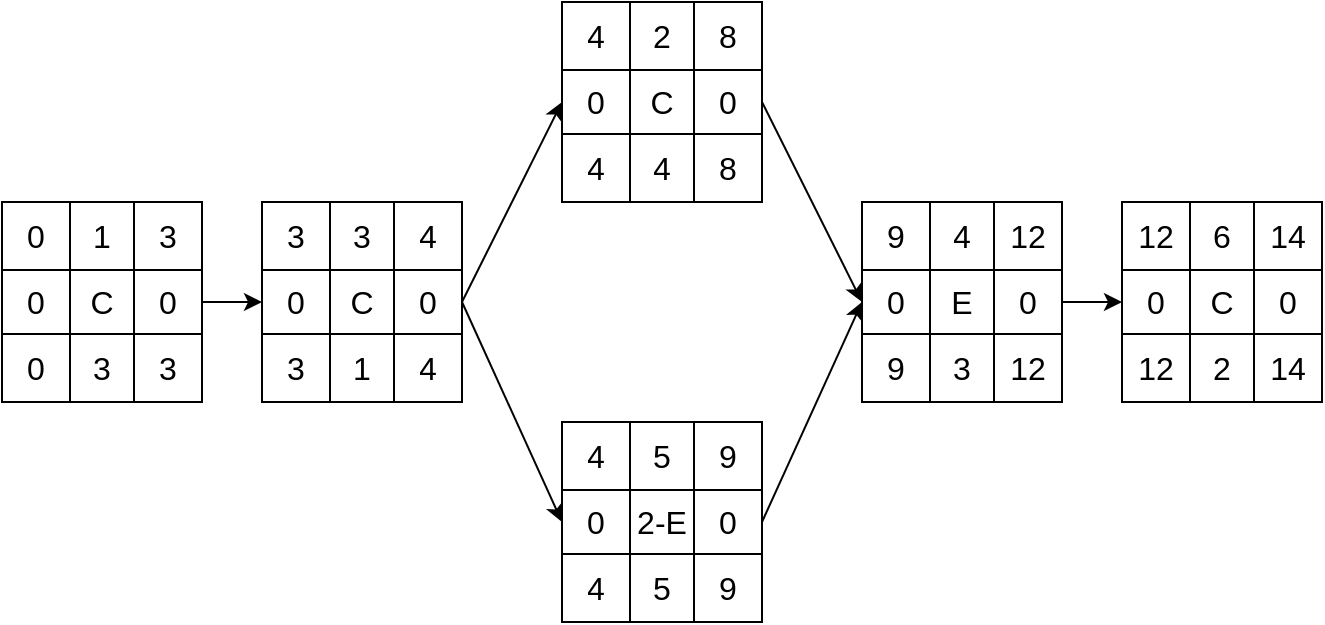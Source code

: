 <mxfile version="24.9.1">
  <diagram name="Page-1" id="bDoiheOzIH_Bc7Evn8Mb">
    <mxGraphModel dx="1050" dy="522" grid="1" gridSize="10" guides="1" tooltips="1" connect="1" arrows="1" fold="1" page="1" pageScale="1" pageWidth="850" pageHeight="1100" math="0" shadow="0">
      <root>
        <mxCell id="0" />
        <mxCell id="1" parent="0" />
        <mxCell id="12ZrEhQPK1PJFxmt8RGr-1" value="" style="shape=table;startSize=0;container=1;collapsible=0;childLayout=tableLayout;fontSize=16;" vertex="1" parent="1">
          <mxGeometry x="70" y="110" width="100" height="100" as="geometry" />
        </mxCell>
        <mxCell id="12ZrEhQPK1PJFxmt8RGr-2" value="" style="shape=tableRow;horizontal=0;startSize=0;swimlaneHead=0;swimlaneBody=0;strokeColor=inherit;top=0;left=0;bottom=0;right=0;collapsible=0;dropTarget=0;fillColor=none;points=[[0,0.5],[1,0.5]];portConstraint=eastwest;fontSize=16;" vertex="1" parent="12ZrEhQPK1PJFxmt8RGr-1">
          <mxGeometry width="100" height="34" as="geometry" />
        </mxCell>
        <mxCell id="12ZrEhQPK1PJFxmt8RGr-3" value="0" style="shape=partialRectangle;html=1;whiteSpace=wrap;connectable=0;strokeColor=inherit;overflow=hidden;fillColor=none;top=0;left=0;bottom=0;right=0;pointerEvents=1;fontSize=16;" vertex="1" parent="12ZrEhQPK1PJFxmt8RGr-2">
          <mxGeometry width="34" height="34" as="geometry">
            <mxRectangle width="34" height="34" as="alternateBounds" />
          </mxGeometry>
        </mxCell>
        <mxCell id="12ZrEhQPK1PJFxmt8RGr-4" value="1" style="shape=partialRectangle;html=1;whiteSpace=wrap;connectable=0;strokeColor=inherit;overflow=hidden;fillColor=none;top=0;left=0;bottom=0;right=0;pointerEvents=1;fontSize=16;" vertex="1" parent="12ZrEhQPK1PJFxmt8RGr-2">
          <mxGeometry x="34" width="32" height="34" as="geometry">
            <mxRectangle width="32" height="34" as="alternateBounds" />
          </mxGeometry>
        </mxCell>
        <mxCell id="12ZrEhQPK1PJFxmt8RGr-5" value="3" style="shape=partialRectangle;html=1;whiteSpace=wrap;connectable=0;strokeColor=inherit;overflow=hidden;fillColor=none;top=0;left=0;bottom=0;right=0;pointerEvents=1;fontSize=16;" vertex="1" parent="12ZrEhQPK1PJFxmt8RGr-2">
          <mxGeometry x="66" width="34" height="34" as="geometry">
            <mxRectangle width="34" height="34" as="alternateBounds" />
          </mxGeometry>
        </mxCell>
        <mxCell id="12ZrEhQPK1PJFxmt8RGr-6" value="" style="shape=tableRow;horizontal=0;startSize=0;swimlaneHead=0;swimlaneBody=0;strokeColor=inherit;top=0;left=0;bottom=0;right=0;collapsible=0;dropTarget=0;fillColor=none;points=[[0,0.5],[1,0.5]];portConstraint=eastwest;fontSize=16;" vertex="1" parent="12ZrEhQPK1PJFxmt8RGr-1">
          <mxGeometry y="34" width="100" height="32" as="geometry" />
        </mxCell>
        <mxCell id="12ZrEhQPK1PJFxmt8RGr-7" value="0" style="shape=partialRectangle;html=1;whiteSpace=wrap;connectable=0;strokeColor=inherit;overflow=hidden;fillColor=none;top=0;left=0;bottom=0;right=0;pointerEvents=1;fontSize=16;" vertex="1" parent="12ZrEhQPK1PJFxmt8RGr-6">
          <mxGeometry width="34" height="32" as="geometry">
            <mxRectangle width="34" height="32" as="alternateBounds" />
          </mxGeometry>
        </mxCell>
        <mxCell id="12ZrEhQPK1PJFxmt8RGr-8" value="C" style="shape=partialRectangle;html=1;whiteSpace=wrap;connectable=0;strokeColor=inherit;overflow=hidden;fillColor=none;top=0;left=0;bottom=0;right=0;pointerEvents=1;fontSize=16;" vertex="1" parent="12ZrEhQPK1PJFxmt8RGr-6">
          <mxGeometry x="34" width="32" height="32" as="geometry">
            <mxRectangle width="32" height="32" as="alternateBounds" />
          </mxGeometry>
        </mxCell>
        <mxCell id="12ZrEhQPK1PJFxmt8RGr-9" value="0" style="shape=partialRectangle;html=1;whiteSpace=wrap;connectable=0;strokeColor=inherit;overflow=hidden;fillColor=none;top=0;left=0;bottom=0;right=0;pointerEvents=1;fontSize=16;" vertex="1" parent="12ZrEhQPK1PJFxmt8RGr-6">
          <mxGeometry x="66" width="34" height="32" as="geometry">
            <mxRectangle width="34" height="32" as="alternateBounds" />
          </mxGeometry>
        </mxCell>
        <mxCell id="12ZrEhQPK1PJFxmt8RGr-10" value="" style="shape=tableRow;horizontal=0;startSize=0;swimlaneHead=0;swimlaneBody=0;strokeColor=inherit;top=0;left=0;bottom=0;right=0;collapsible=0;dropTarget=0;fillColor=none;points=[[0,0.5],[1,0.5]];portConstraint=eastwest;fontSize=16;" vertex="1" parent="12ZrEhQPK1PJFxmt8RGr-1">
          <mxGeometry y="66" width="100" height="34" as="geometry" />
        </mxCell>
        <mxCell id="12ZrEhQPK1PJFxmt8RGr-11" value="0" style="shape=partialRectangle;html=1;whiteSpace=wrap;connectable=0;strokeColor=inherit;overflow=hidden;fillColor=none;top=0;left=0;bottom=0;right=0;pointerEvents=1;fontSize=16;" vertex="1" parent="12ZrEhQPK1PJFxmt8RGr-10">
          <mxGeometry width="34" height="34" as="geometry">
            <mxRectangle width="34" height="34" as="alternateBounds" />
          </mxGeometry>
        </mxCell>
        <mxCell id="12ZrEhQPK1PJFxmt8RGr-12" value="3" style="shape=partialRectangle;html=1;whiteSpace=wrap;connectable=0;strokeColor=inherit;overflow=hidden;fillColor=none;top=0;left=0;bottom=0;right=0;pointerEvents=1;fontSize=16;" vertex="1" parent="12ZrEhQPK1PJFxmt8RGr-10">
          <mxGeometry x="34" width="32" height="34" as="geometry">
            <mxRectangle width="32" height="34" as="alternateBounds" />
          </mxGeometry>
        </mxCell>
        <mxCell id="12ZrEhQPK1PJFxmt8RGr-13" value="3" style="shape=partialRectangle;html=1;whiteSpace=wrap;connectable=0;strokeColor=inherit;overflow=hidden;fillColor=none;top=0;left=0;bottom=0;right=0;pointerEvents=1;fontSize=16;" vertex="1" parent="12ZrEhQPK1PJFxmt8RGr-10">
          <mxGeometry x="66" width="34" height="34" as="geometry">
            <mxRectangle width="34" height="34" as="alternateBounds" />
          </mxGeometry>
        </mxCell>
        <mxCell id="12ZrEhQPK1PJFxmt8RGr-14" value="" style="shape=table;startSize=0;container=1;collapsible=0;childLayout=tableLayout;fontSize=16;" vertex="1" parent="1">
          <mxGeometry x="200" y="110" width="100" height="100" as="geometry" />
        </mxCell>
        <mxCell id="12ZrEhQPK1PJFxmt8RGr-15" value="" style="shape=tableRow;horizontal=0;startSize=0;swimlaneHead=0;swimlaneBody=0;strokeColor=inherit;top=0;left=0;bottom=0;right=0;collapsible=0;dropTarget=0;fillColor=none;points=[[0,0.5],[1,0.5]];portConstraint=eastwest;fontSize=16;" vertex="1" parent="12ZrEhQPK1PJFxmt8RGr-14">
          <mxGeometry width="100" height="34" as="geometry" />
        </mxCell>
        <mxCell id="12ZrEhQPK1PJFxmt8RGr-16" value="3" style="shape=partialRectangle;html=1;whiteSpace=wrap;connectable=0;strokeColor=inherit;overflow=hidden;fillColor=none;top=0;left=0;bottom=0;right=0;pointerEvents=1;fontSize=16;" vertex="1" parent="12ZrEhQPK1PJFxmt8RGr-15">
          <mxGeometry width="34" height="34" as="geometry">
            <mxRectangle width="34" height="34" as="alternateBounds" />
          </mxGeometry>
        </mxCell>
        <mxCell id="12ZrEhQPK1PJFxmt8RGr-17" value="3" style="shape=partialRectangle;html=1;whiteSpace=wrap;connectable=0;strokeColor=inherit;overflow=hidden;fillColor=none;top=0;left=0;bottom=0;right=0;pointerEvents=1;fontSize=16;" vertex="1" parent="12ZrEhQPK1PJFxmt8RGr-15">
          <mxGeometry x="34" width="32" height="34" as="geometry">
            <mxRectangle width="32" height="34" as="alternateBounds" />
          </mxGeometry>
        </mxCell>
        <mxCell id="12ZrEhQPK1PJFxmt8RGr-18" value="4" style="shape=partialRectangle;html=1;whiteSpace=wrap;connectable=0;strokeColor=inherit;overflow=hidden;fillColor=none;top=0;left=0;bottom=0;right=0;pointerEvents=1;fontSize=16;" vertex="1" parent="12ZrEhQPK1PJFxmt8RGr-15">
          <mxGeometry x="66" width="34" height="34" as="geometry">
            <mxRectangle width="34" height="34" as="alternateBounds" />
          </mxGeometry>
        </mxCell>
        <mxCell id="12ZrEhQPK1PJFxmt8RGr-19" value="" style="shape=tableRow;horizontal=0;startSize=0;swimlaneHead=0;swimlaneBody=0;strokeColor=inherit;top=0;left=0;bottom=0;right=0;collapsible=0;dropTarget=0;fillColor=none;points=[[0,0.5],[1,0.5]];portConstraint=eastwest;fontSize=16;" vertex="1" parent="12ZrEhQPK1PJFxmt8RGr-14">
          <mxGeometry y="34" width="100" height="32" as="geometry" />
        </mxCell>
        <mxCell id="12ZrEhQPK1PJFxmt8RGr-20" value="0" style="shape=partialRectangle;html=1;whiteSpace=wrap;connectable=0;strokeColor=inherit;overflow=hidden;fillColor=none;top=0;left=0;bottom=0;right=0;pointerEvents=1;fontSize=16;" vertex="1" parent="12ZrEhQPK1PJFxmt8RGr-19">
          <mxGeometry width="34" height="32" as="geometry">
            <mxRectangle width="34" height="32" as="alternateBounds" />
          </mxGeometry>
        </mxCell>
        <mxCell id="12ZrEhQPK1PJFxmt8RGr-21" value="C" style="shape=partialRectangle;html=1;whiteSpace=wrap;connectable=0;strokeColor=inherit;overflow=hidden;fillColor=none;top=0;left=0;bottom=0;right=0;pointerEvents=1;fontSize=16;" vertex="1" parent="12ZrEhQPK1PJFxmt8RGr-19">
          <mxGeometry x="34" width="32" height="32" as="geometry">
            <mxRectangle width="32" height="32" as="alternateBounds" />
          </mxGeometry>
        </mxCell>
        <mxCell id="12ZrEhQPK1PJFxmt8RGr-22" value="0" style="shape=partialRectangle;html=1;whiteSpace=wrap;connectable=0;strokeColor=inherit;overflow=hidden;fillColor=none;top=0;left=0;bottom=0;right=0;pointerEvents=1;fontSize=16;" vertex="1" parent="12ZrEhQPK1PJFxmt8RGr-19">
          <mxGeometry x="66" width="34" height="32" as="geometry">
            <mxRectangle width="34" height="32" as="alternateBounds" />
          </mxGeometry>
        </mxCell>
        <mxCell id="12ZrEhQPK1PJFxmt8RGr-23" value="" style="shape=tableRow;horizontal=0;startSize=0;swimlaneHead=0;swimlaneBody=0;strokeColor=inherit;top=0;left=0;bottom=0;right=0;collapsible=0;dropTarget=0;fillColor=none;points=[[0,0.5],[1,0.5]];portConstraint=eastwest;fontSize=16;" vertex="1" parent="12ZrEhQPK1PJFxmt8RGr-14">
          <mxGeometry y="66" width="100" height="34" as="geometry" />
        </mxCell>
        <mxCell id="12ZrEhQPK1PJFxmt8RGr-24" value="3" style="shape=partialRectangle;html=1;whiteSpace=wrap;connectable=0;strokeColor=inherit;overflow=hidden;fillColor=none;top=0;left=0;bottom=0;right=0;pointerEvents=1;fontSize=16;" vertex="1" parent="12ZrEhQPK1PJFxmt8RGr-23">
          <mxGeometry width="34" height="34" as="geometry">
            <mxRectangle width="34" height="34" as="alternateBounds" />
          </mxGeometry>
        </mxCell>
        <mxCell id="12ZrEhQPK1PJFxmt8RGr-25" value="1" style="shape=partialRectangle;html=1;whiteSpace=wrap;connectable=0;strokeColor=inherit;overflow=hidden;fillColor=none;top=0;left=0;bottom=0;right=0;pointerEvents=1;fontSize=16;" vertex="1" parent="12ZrEhQPK1PJFxmt8RGr-23">
          <mxGeometry x="34" width="32" height="34" as="geometry">
            <mxRectangle width="32" height="34" as="alternateBounds" />
          </mxGeometry>
        </mxCell>
        <mxCell id="12ZrEhQPK1PJFxmt8RGr-26" value="4" style="shape=partialRectangle;html=1;whiteSpace=wrap;connectable=0;strokeColor=inherit;overflow=hidden;fillColor=none;top=0;left=0;bottom=0;right=0;pointerEvents=1;fontSize=16;" vertex="1" parent="12ZrEhQPK1PJFxmt8RGr-23">
          <mxGeometry x="66" width="34" height="34" as="geometry">
            <mxRectangle width="34" height="34" as="alternateBounds" />
          </mxGeometry>
        </mxCell>
        <mxCell id="12ZrEhQPK1PJFxmt8RGr-83" value="" style="shape=table;startSize=0;container=1;collapsible=0;childLayout=tableLayout;fontSize=16;" vertex="1" parent="12ZrEhQPK1PJFxmt8RGr-23">
          <mxGeometry x="100" width="NaN" height="34" as="geometry">
            <mxRectangle width="NaN" height="34" as="alternateBounds" />
          </mxGeometry>
        </mxCell>
        <mxCell id="12ZrEhQPK1PJFxmt8RGr-84" value="" style="shape=tableRow;horizontal=0;startSize=0;swimlaneHead=0;swimlaneBody=0;strokeColor=inherit;top=0;left=0;bottom=0;right=0;collapsible=0;dropTarget=0;fillColor=none;points=[[0,0.5],[1,0.5]];portConstraint=eastwest;fontSize=16;" vertex="1" visible="0" parent="12ZrEhQPK1PJFxmt8RGr-83">
          <mxGeometry width="100" height="34" as="geometry" />
        </mxCell>
        <mxCell id="12ZrEhQPK1PJFxmt8RGr-85" value="0" style="shape=partialRectangle;html=1;whiteSpace=wrap;connectable=0;strokeColor=inherit;overflow=hidden;fillColor=none;top=0;left=0;bottom=0;right=0;pointerEvents=1;fontSize=16;" vertex="1" parent="12ZrEhQPK1PJFxmt8RGr-84">
          <mxGeometry width="34" height="34" as="geometry">
            <mxRectangle width="34" height="34" as="alternateBounds" />
          </mxGeometry>
        </mxCell>
        <mxCell id="12ZrEhQPK1PJFxmt8RGr-86" value="1" style="shape=partialRectangle;html=1;whiteSpace=wrap;connectable=0;strokeColor=inherit;overflow=hidden;fillColor=none;top=0;left=0;bottom=0;right=0;pointerEvents=1;fontSize=16;" vertex="1" parent="12ZrEhQPK1PJFxmt8RGr-84">
          <mxGeometry x="34" width="32" height="34" as="geometry">
            <mxRectangle width="32" height="34" as="alternateBounds" />
          </mxGeometry>
        </mxCell>
        <mxCell id="12ZrEhQPK1PJFxmt8RGr-87" value="3" style="shape=partialRectangle;html=1;whiteSpace=wrap;connectable=0;strokeColor=inherit;overflow=hidden;fillColor=none;top=0;left=0;bottom=0;right=0;pointerEvents=1;fontSize=16;" vertex="1" parent="12ZrEhQPK1PJFxmt8RGr-84">
          <mxGeometry x="66" width="34" height="34" as="geometry">
            <mxRectangle width="34" height="34" as="alternateBounds" />
          </mxGeometry>
        </mxCell>
        <mxCell id="12ZrEhQPK1PJFxmt8RGr-88" value="" style="shape=tableRow;horizontal=0;startSize=0;swimlaneHead=0;swimlaneBody=0;strokeColor=inherit;top=0;left=0;bottom=0;right=0;collapsible=0;dropTarget=0;fillColor=none;points=[[0,0.5],[1,0.5]];portConstraint=eastwest;fontSize=16;" vertex="1" visible="0" parent="12ZrEhQPK1PJFxmt8RGr-83">
          <mxGeometry y="34" width="100" height="32" as="geometry" />
        </mxCell>
        <mxCell id="12ZrEhQPK1PJFxmt8RGr-89" value="0" style="shape=partialRectangle;html=1;whiteSpace=wrap;connectable=0;strokeColor=inherit;overflow=hidden;fillColor=none;top=0;left=0;bottom=0;right=0;pointerEvents=1;fontSize=16;" vertex="1" parent="12ZrEhQPK1PJFxmt8RGr-88">
          <mxGeometry width="34" height="32" as="geometry">
            <mxRectangle width="34" height="32" as="alternateBounds" />
          </mxGeometry>
        </mxCell>
        <mxCell id="12ZrEhQPK1PJFxmt8RGr-90" value="C" style="shape=partialRectangle;html=1;whiteSpace=wrap;connectable=0;strokeColor=inherit;overflow=hidden;fillColor=none;top=0;left=0;bottom=0;right=0;pointerEvents=1;fontSize=16;" vertex="1" parent="12ZrEhQPK1PJFxmt8RGr-88">
          <mxGeometry x="34" width="32" height="32" as="geometry">
            <mxRectangle width="32" height="32" as="alternateBounds" />
          </mxGeometry>
        </mxCell>
        <mxCell id="12ZrEhQPK1PJFxmt8RGr-91" value="0" style="shape=partialRectangle;html=1;whiteSpace=wrap;connectable=0;strokeColor=inherit;overflow=hidden;fillColor=none;top=0;left=0;bottom=0;right=0;pointerEvents=1;fontSize=16;" vertex="1" parent="12ZrEhQPK1PJFxmt8RGr-88">
          <mxGeometry x="66" width="34" height="32" as="geometry">
            <mxRectangle width="34" height="32" as="alternateBounds" />
          </mxGeometry>
        </mxCell>
        <mxCell id="12ZrEhQPK1PJFxmt8RGr-92" value="" style="shape=tableRow;horizontal=0;startSize=0;swimlaneHead=0;swimlaneBody=0;strokeColor=inherit;top=0;left=0;bottom=0;right=0;collapsible=0;dropTarget=0;fillColor=none;points=[[0,0.5],[1,0.5]];portConstraint=eastwest;fontSize=16;" vertex="1" visible="0" parent="12ZrEhQPK1PJFxmt8RGr-83">
          <mxGeometry y="66" width="100" height="34" as="geometry" />
        </mxCell>
        <mxCell id="12ZrEhQPK1PJFxmt8RGr-93" value="0" style="shape=partialRectangle;html=1;whiteSpace=wrap;connectable=0;strokeColor=inherit;overflow=hidden;fillColor=none;top=0;left=0;bottom=0;right=0;pointerEvents=1;fontSize=16;" vertex="1" parent="12ZrEhQPK1PJFxmt8RGr-92">
          <mxGeometry width="34" height="34" as="geometry">
            <mxRectangle width="34" height="34" as="alternateBounds" />
          </mxGeometry>
        </mxCell>
        <mxCell id="12ZrEhQPK1PJFxmt8RGr-94" value="3" style="shape=partialRectangle;html=1;whiteSpace=wrap;connectable=0;strokeColor=inherit;overflow=hidden;fillColor=none;top=0;left=0;bottom=0;right=0;pointerEvents=1;fontSize=16;" vertex="1" parent="12ZrEhQPK1PJFxmt8RGr-92">
          <mxGeometry x="34" width="32" height="34" as="geometry">
            <mxRectangle width="32" height="34" as="alternateBounds" />
          </mxGeometry>
        </mxCell>
        <mxCell id="12ZrEhQPK1PJFxmt8RGr-95" value="3" style="shape=partialRectangle;html=1;whiteSpace=wrap;connectable=0;strokeColor=inherit;overflow=hidden;fillColor=none;top=0;left=0;bottom=0;right=0;pointerEvents=1;fontSize=16;" vertex="1" parent="12ZrEhQPK1PJFxmt8RGr-92">
          <mxGeometry x="66" width="34" height="34" as="geometry">
            <mxRectangle width="34" height="34" as="alternateBounds" />
          </mxGeometry>
        </mxCell>
        <mxCell id="12ZrEhQPK1PJFxmt8RGr-31" value="" style="shape=table;startSize=0;container=1;collapsible=0;childLayout=tableLayout;fontSize=16;" vertex="1" parent="1">
          <mxGeometry x="350" y="10" width="100" height="100" as="geometry" />
        </mxCell>
        <mxCell id="12ZrEhQPK1PJFxmt8RGr-32" value="" style="shape=tableRow;horizontal=0;startSize=0;swimlaneHead=0;swimlaneBody=0;strokeColor=inherit;top=0;left=0;bottom=0;right=0;collapsible=0;dropTarget=0;fillColor=none;points=[[0,0.5],[1,0.5]];portConstraint=eastwest;fontSize=16;" vertex="1" parent="12ZrEhQPK1PJFxmt8RGr-31">
          <mxGeometry width="100" height="34" as="geometry" />
        </mxCell>
        <mxCell id="12ZrEhQPK1PJFxmt8RGr-33" value="4" style="shape=partialRectangle;html=1;whiteSpace=wrap;connectable=0;strokeColor=inherit;overflow=hidden;fillColor=none;top=0;left=0;bottom=0;right=0;pointerEvents=1;fontSize=16;" vertex="1" parent="12ZrEhQPK1PJFxmt8RGr-32">
          <mxGeometry width="34" height="34" as="geometry">
            <mxRectangle width="34" height="34" as="alternateBounds" />
          </mxGeometry>
        </mxCell>
        <mxCell id="12ZrEhQPK1PJFxmt8RGr-34" value="2" style="shape=partialRectangle;html=1;whiteSpace=wrap;connectable=0;strokeColor=inherit;overflow=hidden;fillColor=none;top=0;left=0;bottom=0;right=0;pointerEvents=1;fontSize=16;" vertex="1" parent="12ZrEhQPK1PJFxmt8RGr-32">
          <mxGeometry x="34" width="32" height="34" as="geometry">
            <mxRectangle width="32" height="34" as="alternateBounds" />
          </mxGeometry>
        </mxCell>
        <mxCell id="12ZrEhQPK1PJFxmt8RGr-35" value="8" style="shape=partialRectangle;html=1;whiteSpace=wrap;connectable=0;strokeColor=inherit;overflow=hidden;fillColor=none;top=0;left=0;bottom=0;right=0;pointerEvents=1;fontSize=16;" vertex="1" parent="12ZrEhQPK1PJFxmt8RGr-32">
          <mxGeometry x="66" width="34" height="34" as="geometry">
            <mxRectangle width="34" height="34" as="alternateBounds" />
          </mxGeometry>
        </mxCell>
        <mxCell id="12ZrEhQPK1PJFxmt8RGr-36" value="" style="shape=tableRow;horizontal=0;startSize=0;swimlaneHead=0;swimlaneBody=0;strokeColor=inherit;top=0;left=0;bottom=0;right=0;collapsible=0;dropTarget=0;fillColor=none;points=[[0,0.5],[1,0.5]];portConstraint=eastwest;fontSize=16;" vertex="1" parent="12ZrEhQPK1PJFxmt8RGr-31">
          <mxGeometry y="34" width="100" height="32" as="geometry" />
        </mxCell>
        <mxCell id="12ZrEhQPK1PJFxmt8RGr-37" value="0" style="shape=partialRectangle;html=1;whiteSpace=wrap;connectable=0;strokeColor=inherit;overflow=hidden;fillColor=none;top=0;left=0;bottom=0;right=0;pointerEvents=1;fontSize=16;" vertex="1" parent="12ZrEhQPK1PJFxmt8RGr-36">
          <mxGeometry width="34" height="32" as="geometry">
            <mxRectangle width="34" height="32" as="alternateBounds" />
          </mxGeometry>
        </mxCell>
        <mxCell id="12ZrEhQPK1PJFxmt8RGr-38" value="C" style="shape=partialRectangle;html=1;whiteSpace=wrap;connectable=0;strokeColor=inherit;overflow=hidden;fillColor=none;top=0;left=0;bottom=0;right=0;pointerEvents=1;fontSize=16;" vertex="1" parent="12ZrEhQPK1PJFxmt8RGr-36">
          <mxGeometry x="34" width="32" height="32" as="geometry">
            <mxRectangle width="32" height="32" as="alternateBounds" />
          </mxGeometry>
        </mxCell>
        <mxCell id="12ZrEhQPK1PJFxmt8RGr-39" value="0" style="shape=partialRectangle;html=1;whiteSpace=wrap;connectable=0;strokeColor=inherit;overflow=hidden;fillColor=none;top=0;left=0;bottom=0;right=0;pointerEvents=1;fontSize=16;" vertex="1" parent="12ZrEhQPK1PJFxmt8RGr-36">
          <mxGeometry x="66" width="34" height="32" as="geometry">
            <mxRectangle width="34" height="32" as="alternateBounds" />
          </mxGeometry>
        </mxCell>
        <mxCell id="12ZrEhQPK1PJFxmt8RGr-40" value="" style="shape=tableRow;horizontal=0;startSize=0;swimlaneHead=0;swimlaneBody=0;strokeColor=inherit;top=0;left=0;bottom=0;right=0;collapsible=0;dropTarget=0;fillColor=none;points=[[0,0.5],[1,0.5]];portConstraint=eastwest;fontSize=16;" vertex="1" parent="12ZrEhQPK1PJFxmt8RGr-31">
          <mxGeometry y="66" width="100" height="34" as="geometry" />
        </mxCell>
        <mxCell id="12ZrEhQPK1PJFxmt8RGr-41" value="4" style="shape=partialRectangle;html=1;whiteSpace=wrap;connectable=0;strokeColor=inherit;overflow=hidden;fillColor=none;top=0;left=0;bottom=0;right=0;pointerEvents=1;fontSize=16;" vertex="1" parent="12ZrEhQPK1PJFxmt8RGr-40">
          <mxGeometry width="34" height="34" as="geometry">
            <mxRectangle width="34" height="34" as="alternateBounds" />
          </mxGeometry>
        </mxCell>
        <mxCell id="12ZrEhQPK1PJFxmt8RGr-42" value="4" style="shape=partialRectangle;html=1;whiteSpace=wrap;connectable=0;strokeColor=inherit;overflow=hidden;fillColor=none;top=0;left=0;bottom=0;right=0;pointerEvents=1;fontSize=16;" vertex="1" parent="12ZrEhQPK1PJFxmt8RGr-40">
          <mxGeometry x="34" width="32" height="34" as="geometry">
            <mxRectangle width="32" height="34" as="alternateBounds" />
          </mxGeometry>
        </mxCell>
        <mxCell id="12ZrEhQPK1PJFxmt8RGr-43" value="8" style="shape=partialRectangle;html=1;whiteSpace=wrap;connectable=0;strokeColor=inherit;overflow=hidden;fillColor=none;top=0;left=0;bottom=0;right=0;pointerEvents=1;fontSize=16;" vertex="1" parent="12ZrEhQPK1PJFxmt8RGr-40">
          <mxGeometry x="66" width="34" height="34" as="geometry">
            <mxRectangle width="34" height="34" as="alternateBounds" />
          </mxGeometry>
        </mxCell>
        <mxCell id="12ZrEhQPK1PJFxmt8RGr-44" value="" style="shape=table;startSize=0;container=1;collapsible=0;childLayout=tableLayout;fontSize=16;" vertex="1" parent="1">
          <mxGeometry x="350" y="220" width="100" height="100" as="geometry" />
        </mxCell>
        <mxCell id="12ZrEhQPK1PJFxmt8RGr-45" value="" style="shape=tableRow;horizontal=0;startSize=0;swimlaneHead=0;swimlaneBody=0;strokeColor=inherit;top=0;left=0;bottom=0;right=0;collapsible=0;dropTarget=0;fillColor=none;points=[[0,0.5],[1,0.5]];portConstraint=eastwest;fontSize=16;" vertex="1" parent="12ZrEhQPK1PJFxmt8RGr-44">
          <mxGeometry width="100" height="34" as="geometry" />
        </mxCell>
        <mxCell id="12ZrEhQPK1PJFxmt8RGr-46" value="4" style="shape=partialRectangle;html=1;whiteSpace=wrap;connectable=0;strokeColor=inherit;overflow=hidden;fillColor=none;top=0;left=0;bottom=0;right=0;pointerEvents=1;fontSize=16;" vertex="1" parent="12ZrEhQPK1PJFxmt8RGr-45">
          <mxGeometry width="34" height="34" as="geometry">
            <mxRectangle width="34" height="34" as="alternateBounds" />
          </mxGeometry>
        </mxCell>
        <mxCell id="12ZrEhQPK1PJFxmt8RGr-47" value="5" style="shape=partialRectangle;html=1;whiteSpace=wrap;connectable=0;strokeColor=inherit;overflow=hidden;fillColor=none;top=0;left=0;bottom=0;right=0;pointerEvents=1;fontSize=16;" vertex="1" parent="12ZrEhQPK1PJFxmt8RGr-45">
          <mxGeometry x="34" width="32" height="34" as="geometry">
            <mxRectangle width="32" height="34" as="alternateBounds" />
          </mxGeometry>
        </mxCell>
        <mxCell id="12ZrEhQPK1PJFxmt8RGr-48" value="9" style="shape=partialRectangle;html=1;whiteSpace=wrap;connectable=0;strokeColor=inherit;overflow=hidden;fillColor=none;top=0;left=0;bottom=0;right=0;pointerEvents=1;fontSize=16;" vertex="1" parent="12ZrEhQPK1PJFxmt8RGr-45">
          <mxGeometry x="66" width="34" height="34" as="geometry">
            <mxRectangle width="34" height="34" as="alternateBounds" />
          </mxGeometry>
        </mxCell>
        <mxCell id="12ZrEhQPK1PJFxmt8RGr-49" value="" style="shape=tableRow;horizontal=0;startSize=0;swimlaneHead=0;swimlaneBody=0;strokeColor=inherit;top=0;left=0;bottom=0;right=0;collapsible=0;dropTarget=0;fillColor=none;points=[[0,0.5],[1,0.5]];portConstraint=eastwest;fontSize=16;" vertex="1" parent="12ZrEhQPK1PJFxmt8RGr-44">
          <mxGeometry y="34" width="100" height="32" as="geometry" />
        </mxCell>
        <mxCell id="12ZrEhQPK1PJFxmt8RGr-50" value="0" style="shape=partialRectangle;html=1;whiteSpace=wrap;connectable=0;strokeColor=inherit;overflow=hidden;fillColor=none;top=0;left=0;bottom=0;right=0;pointerEvents=1;fontSize=16;" vertex="1" parent="12ZrEhQPK1PJFxmt8RGr-49">
          <mxGeometry width="34" height="32" as="geometry">
            <mxRectangle width="34" height="32" as="alternateBounds" />
          </mxGeometry>
        </mxCell>
        <mxCell id="12ZrEhQPK1PJFxmt8RGr-51" value="2-E" style="shape=partialRectangle;html=1;whiteSpace=wrap;connectable=0;strokeColor=inherit;overflow=hidden;fillColor=none;top=0;left=0;bottom=0;right=0;pointerEvents=1;fontSize=16;" vertex="1" parent="12ZrEhQPK1PJFxmt8RGr-49">
          <mxGeometry x="34" width="32" height="32" as="geometry">
            <mxRectangle width="32" height="32" as="alternateBounds" />
          </mxGeometry>
        </mxCell>
        <mxCell id="12ZrEhQPK1PJFxmt8RGr-52" value="0" style="shape=partialRectangle;html=1;whiteSpace=wrap;connectable=0;strokeColor=inherit;overflow=hidden;fillColor=none;top=0;left=0;bottom=0;right=0;pointerEvents=1;fontSize=16;" vertex="1" parent="12ZrEhQPK1PJFxmt8RGr-49">
          <mxGeometry x="66" width="34" height="32" as="geometry">
            <mxRectangle width="34" height="32" as="alternateBounds" />
          </mxGeometry>
        </mxCell>
        <mxCell id="12ZrEhQPK1PJFxmt8RGr-53" value="" style="shape=tableRow;horizontal=0;startSize=0;swimlaneHead=0;swimlaneBody=0;strokeColor=inherit;top=0;left=0;bottom=0;right=0;collapsible=0;dropTarget=0;fillColor=none;points=[[0,0.5],[1,0.5]];portConstraint=eastwest;fontSize=16;" vertex="1" parent="12ZrEhQPK1PJFxmt8RGr-44">
          <mxGeometry y="66" width="100" height="34" as="geometry" />
        </mxCell>
        <mxCell id="12ZrEhQPK1PJFxmt8RGr-54" value="4" style="shape=partialRectangle;html=1;whiteSpace=wrap;connectable=0;strokeColor=inherit;overflow=hidden;fillColor=none;top=0;left=0;bottom=0;right=0;pointerEvents=1;fontSize=16;" vertex="1" parent="12ZrEhQPK1PJFxmt8RGr-53">
          <mxGeometry width="34" height="34" as="geometry">
            <mxRectangle width="34" height="34" as="alternateBounds" />
          </mxGeometry>
        </mxCell>
        <mxCell id="12ZrEhQPK1PJFxmt8RGr-55" value="5" style="shape=partialRectangle;html=1;whiteSpace=wrap;connectable=0;strokeColor=inherit;overflow=hidden;fillColor=none;top=0;left=0;bottom=0;right=0;pointerEvents=1;fontSize=16;" vertex="1" parent="12ZrEhQPK1PJFxmt8RGr-53">
          <mxGeometry x="34" width="32" height="34" as="geometry">
            <mxRectangle width="32" height="34" as="alternateBounds" />
          </mxGeometry>
        </mxCell>
        <mxCell id="12ZrEhQPK1PJFxmt8RGr-56" value="9" style="shape=partialRectangle;html=1;whiteSpace=wrap;connectable=0;strokeColor=inherit;overflow=hidden;fillColor=none;top=0;left=0;bottom=0;right=0;pointerEvents=1;fontSize=16;" vertex="1" parent="12ZrEhQPK1PJFxmt8RGr-53">
          <mxGeometry x="66" width="34" height="34" as="geometry">
            <mxRectangle width="34" height="34" as="alternateBounds" />
          </mxGeometry>
        </mxCell>
        <mxCell id="12ZrEhQPK1PJFxmt8RGr-57" value="" style="shape=table;startSize=0;container=1;collapsible=0;childLayout=tableLayout;fontSize=16;" vertex="1" parent="1">
          <mxGeometry x="500" y="110" width="100" height="100" as="geometry" />
        </mxCell>
        <mxCell id="12ZrEhQPK1PJFxmt8RGr-58" value="" style="shape=tableRow;horizontal=0;startSize=0;swimlaneHead=0;swimlaneBody=0;strokeColor=inherit;top=0;left=0;bottom=0;right=0;collapsible=0;dropTarget=0;fillColor=none;points=[[0,0.5],[1,0.5]];portConstraint=eastwest;fontSize=16;" vertex="1" parent="12ZrEhQPK1PJFxmt8RGr-57">
          <mxGeometry width="100" height="34" as="geometry" />
        </mxCell>
        <mxCell id="12ZrEhQPK1PJFxmt8RGr-59" value="9" style="shape=partialRectangle;html=1;whiteSpace=wrap;connectable=0;strokeColor=inherit;overflow=hidden;fillColor=none;top=0;left=0;bottom=0;right=0;pointerEvents=1;fontSize=16;" vertex="1" parent="12ZrEhQPK1PJFxmt8RGr-58">
          <mxGeometry width="34" height="34" as="geometry">
            <mxRectangle width="34" height="34" as="alternateBounds" />
          </mxGeometry>
        </mxCell>
        <mxCell id="12ZrEhQPK1PJFxmt8RGr-60" value="4" style="shape=partialRectangle;html=1;whiteSpace=wrap;connectable=0;strokeColor=inherit;overflow=hidden;fillColor=none;top=0;left=0;bottom=0;right=0;pointerEvents=1;fontSize=16;" vertex="1" parent="12ZrEhQPK1PJFxmt8RGr-58">
          <mxGeometry x="34" width="32" height="34" as="geometry">
            <mxRectangle width="32" height="34" as="alternateBounds" />
          </mxGeometry>
        </mxCell>
        <mxCell id="12ZrEhQPK1PJFxmt8RGr-61" value="12" style="shape=partialRectangle;html=1;whiteSpace=wrap;connectable=0;strokeColor=inherit;overflow=hidden;fillColor=none;top=0;left=0;bottom=0;right=0;pointerEvents=1;fontSize=16;" vertex="1" parent="12ZrEhQPK1PJFxmt8RGr-58">
          <mxGeometry x="66" width="34" height="34" as="geometry">
            <mxRectangle width="34" height="34" as="alternateBounds" />
          </mxGeometry>
        </mxCell>
        <mxCell id="12ZrEhQPK1PJFxmt8RGr-62" value="" style="shape=tableRow;horizontal=0;startSize=0;swimlaneHead=0;swimlaneBody=0;strokeColor=inherit;top=0;left=0;bottom=0;right=0;collapsible=0;dropTarget=0;fillColor=none;points=[[0,0.5],[1,0.5]];portConstraint=eastwest;fontSize=16;" vertex="1" parent="12ZrEhQPK1PJFxmt8RGr-57">
          <mxGeometry y="34" width="100" height="32" as="geometry" />
        </mxCell>
        <mxCell id="12ZrEhQPK1PJFxmt8RGr-63" value="0" style="shape=partialRectangle;html=1;whiteSpace=wrap;connectable=0;strokeColor=inherit;overflow=hidden;fillColor=none;top=0;left=0;bottom=0;right=0;pointerEvents=1;fontSize=16;" vertex="1" parent="12ZrEhQPK1PJFxmt8RGr-62">
          <mxGeometry width="34" height="32" as="geometry">
            <mxRectangle width="34" height="32" as="alternateBounds" />
          </mxGeometry>
        </mxCell>
        <mxCell id="12ZrEhQPK1PJFxmt8RGr-64" value="E" style="shape=partialRectangle;html=1;whiteSpace=wrap;connectable=0;strokeColor=inherit;overflow=hidden;fillColor=none;top=0;left=0;bottom=0;right=0;pointerEvents=1;fontSize=16;" vertex="1" parent="12ZrEhQPK1PJFxmt8RGr-62">
          <mxGeometry x="34" width="32" height="32" as="geometry">
            <mxRectangle width="32" height="32" as="alternateBounds" />
          </mxGeometry>
        </mxCell>
        <mxCell id="12ZrEhQPK1PJFxmt8RGr-65" value="0" style="shape=partialRectangle;html=1;whiteSpace=wrap;connectable=0;strokeColor=inherit;overflow=hidden;fillColor=none;top=0;left=0;bottom=0;right=0;pointerEvents=1;fontSize=16;" vertex="1" parent="12ZrEhQPK1PJFxmt8RGr-62">
          <mxGeometry x="66" width="34" height="32" as="geometry">
            <mxRectangle width="34" height="32" as="alternateBounds" />
          </mxGeometry>
        </mxCell>
        <mxCell id="12ZrEhQPK1PJFxmt8RGr-66" value="" style="shape=tableRow;horizontal=0;startSize=0;swimlaneHead=0;swimlaneBody=0;strokeColor=inherit;top=0;left=0;bottom=0;right=0;collapsible=0;dropTarget=0;fillColor=none;points=[[0,0.5],[1,0.5]];portConstraint=eastwest;fontSize=16;" vertex="1" parent="12ZrEhQPK1PJFxmt8RGr-57">
          <mxGeometry y="66" width="100" height="34" as="geometry" />
        </mxCell>
        <mxCell id="12ZrEhQPK1PJFxmt8RGr-67" value="9" style="shape=partialRectangle;html=1;whiteSpace=wrap;connectable=0;strokeColor=inherit;overflow=hidden;fillColor=none;top=0;left=0;bottom=0;right=0;pointerEvents=1;fontSize=16;" vertex="1" parent="12ZrEhQPK1PJFxmt8RGr-66">
          <mxGeometry width="34" height="34" as="geometry">
            <mxRectangle width="34" height="34" as="alternateBounds" />
          </mxGeometry>
        </mxCell>
        <mxCell id="12ZrEhQPK1PJFxmt8RGr-68" value="3" style="shape=partialRectangle;html=1;whiteSpace=wrap;connectable=0;strokeColor=inherit;overflow=hidden;fillColor=none;top=0;left=0;bottom=0;right=0;pointerEvents=1;fontSize=16;" vertex="1" parent="12ZrEhQPK1PJFxmt8RGr-66">
          <mxGeometry x="34" width="32" height="34" as="geometry">
            <mxRectangle width="32" height="34" as="alternateBounds" />
          </mxGeometry>
        </mxCell>
        <mxCell id="12ZrEhQPK1PJFxmt8RGr-69" value="12" style="shape=partialRectangle;html=1;whiteSpace=wrap;connectable=0;strokeColor=inherit;overflow=hidden;fillColor=none;top=0;left=0;bottom=0;right=0;pointerEvents=1;fontSize=16;" vertex="1" parent="12ZrEhQPK1PJFxmt8RGr-66">
          <mxGeometry x="66" width="34" height="34" as="geometry">
            <mxRectangle width="34" height="34" as="alternateBounds" />
          </mxGeometry>
        </mxCell>
        <mxCell id="12ZrEhQPK1PJFxmt8RGr-70" value="" style="shape=table;startSize=0;container=1;collapsible=0;childLayout=tableLayout;fontSize=16;" vertex="1" parent="1">
          <mxGeometry x="630" y="110" width="100" height="100" as="geometry" />
        </mxCell>
        <mxCell id="12ZrEhQPK1PJFxmt8RGr-71" value="" style="shape=tableRow;horizontal=0;startSize=0;swimlaneHead=0;swimlaneBody=0;strokeColor=inherit;top=0;left=0;bottom=0;right=0;collapsible=0;dropTarget=0;fillColor=none;points=[[0,0.5],[1,0.5]];portConstraint=eastwest;fontSize=16;" vertex="1" parent="12ZrEhQPK1PJFxmt8RGr-70">
          <mxGeometry width="100" height="34" as="geometry" />
        </mxCell>
        <mxCell id="12ZrEhQPK1PJFxmt8RGr-72" value="12" style="shape=partialRectangle;html=1;whiteSpace=wrap;connectable=0;strokeColor=inherit;overflow=hidden;fillColor=none;top=0;left=0;bottom=0;right=0;pointerEvents=1;fontSize=16;" vertex="1" parent="12ZrEhQPK1PJFxmt8RGr-71">
          <mxGeometry width="34" height="34" as="geometry">
            <mxRectangle width="34" height="34" as="alternateBounds" />
          </mxGeometry>
        </mxCell>
        <mxCell id="12ZrEhQPK1PJFxmt8RGr-73" value="6" style="shape=partialRectangle;html=1;whiteSpace=wrap;connectable=0;strokeColor=inherit;overflow=hidden;fillColor=none;top=0;left=0;bottom=0;right=0;pointerEvents=1;fontSize=16;" vertex="1" parent="12ZrEhQPK1PJFxmt8RGr-71">
          <mxGeometry x="34" width="32" height="34" as="geometry">
            <mxRectangle width="32" height="34" as="alternateBounds" />
          </mxGeometry>
        </mxCell>
        <mxCell id="12ZrEhQPK1PJFxmt8RGr-74" value="14" style="shape=partialRectangle;html=1;whiteSpace=wrap;connectable=0;strokeColor=inherit;overflow=hidden;fillColor=none;top=0;left=0;bottom=0;right=0;pointerEvents=1;fontSize=16;" vertex="1" parent="12ZrEhQPK1PJFxmt8RGr-71">
          <mxGeometry x="66" width="34" height="34" as="geometry">
            <mxRectangle width="34" height="34" as="alternateBounds" />
          </mxGeometry>
        </mxCell>
        <mxCell id="12ZrEhQPK1PJFxmt8RGr-75" value="" style="shape=tableRow;horizontal=0;startSize=0;swimlaneHead=0;swimlaneBody=0;strokeColor=inherit;top=0;left=0;bottom=0;right=0;collapsible=0;dropTarget=0;fillColor=none;points=[[0,0.5],[1,0.5]];portConstraint=eastwest;fontSize=16;" vertex="1" parent="12ZrEhQPK1PJFxmt8RGr-70">
          <mxGeometry y="34" width="100" height="32" as="geometry" />
        </mxCell>
        <mxCell id="12ZrEhQPK1PJFxmt8RGr-76" value="0" style="shape=partialRectangle;html=1;whiteSpace=wrap;connectable=0;strokeColor=inherit;overflow=hidden;fillColor=none;top=0;left=0;bottom=0;right=0;pointerEvents=1;fontSize=16;" vertex="1" parent="12ZrEhQPK1PJFxmt8RGr-75">
          <mxGeometry width="34" height="32" as="geometry">
            <mxRectangle width="34" height="32" as="alternateBounds" />
          </mxGeometry>
        </mxCell>
        <mxCell id="12ZrEhQPK1PJFxmt8RGr-77" value="C" style="shape=partialRectangle;html=1;whiteSpace=wrap;connectable=0;strokeColor=inherit;overflow=hidden;fillColor=none;top=0;left=0;bottom=0;right=0;pointerEvents=1;fontSize=16;" vertex="1" parent="12ZrEhQPK1PJFxmt8RGr-75">
          <mxGeometry x="34" width="32" height="32" as="geometry">
            <mxRectangle width="32" height="32" as="alternateBounds" />
          </mxGeometry>
        </mxCell>
        <mxCell id="12ZrEhQPK1PJFxmt8RGr-78" value="0" style="shape=partialRectangle;html=1;whiteSpace=wrap;connectable=0;strokeColor=inherit;overflow=hidden;fillColor=none;top=0;left=0;bottom=0;right=0;pointerEvents=1;fontSize=16;" vertex="1" parent="12ZrEhQPK1PJFxmt8RGr-75">
          <mxGeometry x="66" width="34" height="32" as="geometry">
            <mxRectangle width="34" height="32" as="alternateBounds" />
          </mxGeometry>
        </mxCell>
        <mxCell id="12ZrEhQPK1PJFxmt8RGr-79" value="" style="shape=tableRow;horizontal=0;startSize=0;swimlaneHead=0;swimlaneBody=0;strokeColor=inherit;top=0;left=0;bottom=0;right=0;collapsible=0;dropTarget=0;fillColor=none;points=[[0,0.5],[1,0.5]];portConstraint=eastwest;fontSize=16;" vertex="1" parent="12ZrEhQPK1PJFxmt8RGr-70">
          <mxGeometry y="66" width="100" height="34" as="geometry" />
        </mxCell>
        <mxCell id="12ZrEhQPK1PJFxmt8RGr-80" value="12" style="shape=partialRectangle;html=1;whiteSpace=wrap;connectable=0;strokeColor=inherit;overflow=hidden;fillColor=none;top=0;left=0;bottom=0;right=0;pointerEvents=1;fontSize=16;" vertex="1" parent="12ZrEhQPK1PJFxmt8RGr-79">
          <mxGeometry width="34" height="34" as="geometry">
            <mxRectangle width="34" height="34" as="alternateBounds" />
          </mxGeometry>
        </mxCell>
        <mxCell id="12ZrEhQPK1PJFxmt8RGr-81" value="2" style="shape=partialRectangle;html=1;whiteSpace=wrap;connectable=0;strokeColor=inherit;overflow=hidden;fillColor=none;top=0;left=0;bottom=0;right=0;pointerEvents=1;fontSize=16;" vertex="1" parent="12ZrEhQPK1PJFxmt8RGr-79">
          <mxGeometry x="34" width="32" height="34" as="geometry">
            <mxRectangle width="32" height="34" as="alternateBounds" />
          </mxGeometry>
        </mxCell>
        <mxCell id="12ZrEhQPK1PJFxmt8RGr-82" value="14" style="shape=partialRectangle;html=1;whiteSpace=wrap;connectable=0;strokeColor=inherit;overflow=hidden;fillColor=none;top=0;left=0;bottom=0;right=0;pointerEvents=1;fontSize=16;" vertex="1" parent="12ZrEhQPK1PJFxmt8RGr-79">
          <mxGeometry x="66" width="34" height="34" as="geometry">
            <mxRectangle width="34" height="34" as="alternateBounds" />
          </mxGeometry>
        </mxCell>
        <mxCell id="12ZrEhQPK1PJFxmt8RGr-96" value="" style="endArrow=classic;html=1;rounded=0;exitX=1;exitY=0.5;exitDx=0;exitDy=0;entryX=0;entryY=0.5;entryDx=0;entryDy=0;" edge="1" parent="1" source="12ZrEhQPK1PJFxmt8RGr-6" target="12ZrEhQPK1PJFxmt8RGr-19">
          <mxGeometry width="50" height="50" relative="1" as="geometry">
            <mxPoint x="170" y="350" as="sourcePoint" />
            <mxPoint x="220" y="300" as="targetPoint" />
          </mxGeometry>
        </mxCell>
        <mxCell id="12ZrEhQPK1PJFxmt8RGr-97" value="" style="endArrow=classic;html=1;rounded=0;entryX=0;entryY=0.5;entryDx=0;entryDy=0;exitX=1;exitY=0.5;exitDx=0;exitDy=0;" edge="1" parent="1" source="12ZrEhQPK1PJFxmt8RGr-19" target="12ZrEhQPK1PJFxmt8RGr-36">
          <mxGeometry width="50" height="50" relative="1" as="geometry">
            <mxPoint x="290" y="310" as="sourcePoint" />
            <mxPoint x="340" y="260" as="targetPoint" />
          </mxGeometry>
        </mxCell>
        <mxCell id="12ZrEhQPK1PJFxmt8RGr-98" value="" style="endArrow=classic;html=1;rounded=0;entryX=0;entryY=0.5;entryDx=0;entryDy=0;exitX=1;exitY=0.5;exitDx=0;exitDy=0;" edge="1" parent="1" source="12ZrEhQPK1PJFxmt8RGr-19" target="12ZrEhQPK1PJFxmt8RGr-49">
          <mxGeometry width="50" height="50" relative="1" as="geometry">
            <mxPoint x="190" y="290" as="sourcePoint" />
            <mxPoint x="240" y="240" as="targetPoint" />
          </mxGeometry>
        </mxCell>
        <mxCell id="12ZrEhQPK1PJFxmt8RGr-99" value="" style="endArrow=classic;html=1;rounded=0;entryX=0;entryY=0.5;entryDx=0;entryDy=0;exitX=1;exitY=0.5;exitDx=0;exitDy=0;" edge="1" parent="1" source="12ZrEhQPK1PJFxmt8RGr-49" target="12ZrEhQPK1PJFxmt8RGr-62">
          <mxGeometry width="50" height="50" relative="1" as="geometry">
            <mxPoint x="140" y="330" as="sourcePoint" />
            <mxPoint x="190" y="280" as="targetPoint" />
          </mxGeometry>
        </mxCell>
        <mxCell id="12ZrEhQPK1PJFxmt8RGr-100" value="" style="endArrow=classic;html=1;rounded=0;exitX=1;exitY=0.5;exitDx=0;exitDy=0;entryX=0;entryY=0.5;entryDx=0;entryDy=0;" edge="1" parent="1" source="12ZrEhQPK1PJFxmt8RGr-36" target="12ZrEhQPK1PJFxmt8RGr-62">
          <mxGeometry width="50" height="50" relative="1" as="geometry">
            <mxPoint x="480" y="80" as="sourcePoint" />
            <mxPoint x="530" y="30" as="targetPoint" />
          </mxGeometry>
        </mxCell>
        <mxCell id="12ZrEhQPK1PJFxmt8RGr-101" value="" style="endArrow=classic;html=1;rounded=0;exitX=1;exitY=0.5;exitDx=0;exitDy=0;entryX=0;entryY=0.5;entryDx=0;entryDy=0;" edge="1" parent="1" source="12ZrEhQPK1PJFxmt8RGr-62" target="12ZrEhQPK1PJFxmt8RGr-75">
          <mxGeometry width="50" height="50" relative="1" as="geometry">
            <mxPoint x="550" y="270" as="sourcePoint" />
            <mxPoint x="600" y="220" as="targetPoint" />
          </mxGeometry>
        </mxCell>
      </root>
    </mxGraphModel>
  </diagram>
</mxfile>

